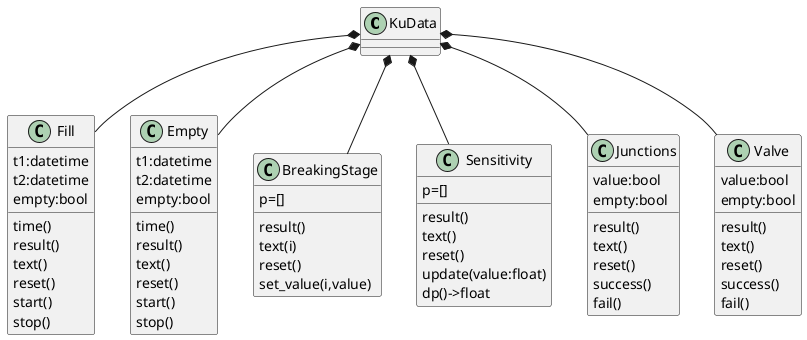 @startuml

class KuData
KuData*--Fill
KuData*--Empty
KuData*--BreakingStage
KuData*--Sensitivity
KuData*--Junctions
KuData*--Valve

class Fill{
t1:datetime
t2:datetime
empty:bool
time()
result()
text()
reset()
start()
stop()
}

class Empty{
t1:datetime
t2:datetime
empty:bool
time()
result()
text()
reset()
start()
stop()
}

class BreakingStage{
p=[]
result()
text(i)
reset()
set_value(i,value)
}

class Sensitivity{
p=[]
result()
text()
reset()
update(value:float)
dp()->float
}

class Junctions{
value:bool
empty:bool
result()
text()
reset()
success()
fail()
}

class Valve{
value:bool
empty:bool
result()
text()
reset()
success()
fail()
}

@enduml
